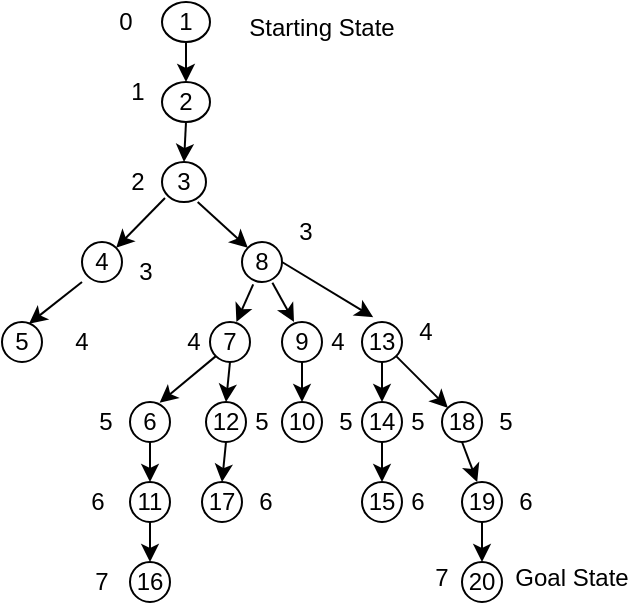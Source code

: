 <mxfile version="22.0.2" type="device">
  <diagram name="Page-1" id="5JpYW_ud_TiHGaiaPXuo">
    <mxGraphModel dx="339" dy="390" grid="1" gridSize="10" guides="1" tooltips="1" connect="1" arrows="1" fold="1" page="1" pageScale="1" pageWidth="827" pageHeight="1169" math="0" shadow="0">
      <root>
        <mxCell id="0" />
        <mxCell id="1" parent="0" />
        <mxCell id="TW_GT3nQe8upLBAacknT-38" value="2" style="ellipse;whiteSpace=wrap;html=1;" vertex="1" parent="1">
          <mxGeometry x="430" y="100" width="24" height="20" as="geometry" />
        </mxCell>
        <mxCell id="TW_GT3nQe8upLBAacknT-39" value="1" style="ellipse;whiteSpace=wrap;html=1;" vertex="1" parent="1">
          <mxGeometry x="430" y="60" width="24" height="20" as="geometry" />
        </mxCell>
        <mxCell id="TW_GT3nQe8upLBAacknT-40" value="" style="endArrow=classic;html=1;rounded=0;exitX=0.5;exitY=1;exitDx=0;exitDy=0;entryX=0.5;entryY=0;entryDx=0;entryDy=0;" edge="1" parent="1" source="TW_GT3nQe8upLBAacknT-39" target="TW_GT3nQe8upLBAacknT-38">
          <mxGeometry width="50" height="50" relative="1" as="geometry">
            <mxPoint x="420" y="170" as="sourcePoint" />
            <mxPoint x="470" y="120" as="targetPoint" />
          </mxGeometry>
        </mxCell>
        <mxCell id="TW_GT3nQe8upLBAacknT-41" value="3" style="ellipse;whiteSpace=wrap;html=1;" vertex="1" parent="1">
          <mxGeometry x="430" y="140" width="22" height="20" as="geometry" />
        </mxCell>
        <mxCell id="TW_GT3nQe8upLBAacknT-42" value="" style="endArrow=classic;html=1;rounded=0;exitX=0.5;exitY=1;exitDx=0;exitDy=0;entryX=0.5;entryY=0;entryDx=0;entryDy=0;" edge="1" parent="1" source="TW_GT3nQe8upLBAacknT-38" target="TW_GT3nQe8upLBAacknT-41">
          <mxGeometry width="50" height="50" relative="1" as="geometry">
            <mxPoint x="440" y="100" as="sourcePoint" />
            <mxPoint x="440" y="120" as="targetPoint" />
          </mxGeometry>
        </mxCell>
        <mxCell id="TW_GT3nQe8upLBAacknT-43" value="4" style="ellipse;whiteSpace=wrap;html=1;" vertex="1" parent="1">
          <mxGeometry x="390" y="180" width="20" height="20" as="geometry" />
        </mxCell>
        <mxCell id="TW_GT3nQe8upLBAacknT-44" value="5" style="ellipse;whiteSpace=wrap;html=1;" vertex="1" parent="1">
          <mxGeometry x="350" y="220" width="20" height="20" as="geometry" />
        </mxCell>
        <mxCell id="TW_GT3nQe8upLBAacknT-45" value="" style="endArrow=classic;html=1;rounded=0;exitX=0.068;exitY=0.9;exitDx=0;exitDy=0;entryX=1;entryY=0;entryDx=0;entryDy=0;exitPerimeter=0;" edge="1" parent="1" source="TW_GT3nQe8upLBAacknT-41" target="TW_GT3nQe8upLBAacknT-43">
          <mxGeometry width="50" height="50" relative="1" as="geometry">
            <mxPoint x="440" y="160" as="sourcePoint" />
            <mxPoint x="440" y="180" as="targetPoint" />
          </mxGeometry>
        </mxCell>
        <mxCell id="TW_GT3nQe8upLBAacknT-46" value="" style="endArrow=classic;html=1;rounded=0;entryX=0.675;entryY=0.043;entryDx=0;entryDy=0;entryPerimeter=0;" edge="1" parent="1" target="TW_GT3nQe8upLBAacknT-44">
          <mxGeometry width="50" height="50" relative="1" as="geometry">
            <mxPoint x="390" y="200" as="sourcePoint" />
            <mxPoint x="344" y="256" as="targetPoint" />
          </mxGeometry>
        </mxCell>
        <mxCell id="TW_GT3nQe8upLBAacknT-47" value="8" style="ellipse;whiteSpace=wrap;html=1;" vertex="1" parent="1">
          <mxGeometry x="470" y="180" width="20" height="20" as="geometry" />
        </mxCell>
        <mxCell id="TW_GT3nQe8upLBAacknT-48" value="" style="endArrow=classic;html=1;rounded=0;exitX=0.811;exitY=1;exitDx=0;exitDy=0;entryX=0;entryY=0;entryDx=0;entryDy=0;exitPerimeter=0;" edge="1" parent="1" source="TW_GT3nQe8upLBAacknT-41" target="TW_GT3nQe8upLBAacknT-47">
          <mxGeometry width="50" height="50" relative="1" as="geometry">
            <mxPoint x="423" y="216" as="sourcePoint" />
            <mxPoint x="354" y="256" as="targetPoint" />
          </mxGeometry>
        </mxCell>
        <mxCell id="TW_GT3nQe8upLBAacknT-49" value="13" style="ellipse;whiteSpace=wrap;html=1;" vertex="1" parent="1">
          <mxGeometry x="530" y="220" width="20" height="20" as="geometry" />
        </mxCell>
        <mxCell id="TW_GT3nQe8upLBAacknT-50" value="9" style="ellipse;whiteSpace=wrap;html=1;" vertex="1" parent="1">
          <mxGeometry x="490" y="220" width="20" height="20" as="geometry" />
        </mxCell>
        <mxCell id="TW_GT3nQe8upLBAacknT-51" value="7" style="ellipse;whiteSpace=wrap;html=1;" vertex="1" parent="1">
          <mxGeometry x="454" y="220" width="20" height="20" as="geometry" />
        </mxCell>
        <mxCell id="TW_GT3nQe8upLBAacknT-52" value="" style="endArrow=classic;html=1;rounded=0;exitX=0.811;exitY=1;exitDx=0;exitDy=0;entryX=0.28;entryY=-0.12;entryDx=0;entryDy=0;exitPerimeter=0;entryPerimeter=0;" edge="1" parent="1" target="TW_GT3nQe8upLBAacknT-49">
          <mxGeometry width="50" height="50" relative="1" as="geometry">
            <mxPoint x="490" y="190" as="sourcePoint" />
            <mxPoint x="515" y="213" as="targetPoint" />
          </mxGeometry>
        </mxCell>
        <mxCell id="TW_GT3nQe8upLBAacknT-53" value="" style="endArrow=classic;html=1;rounded=0;exitX=0.76;exitY=1.02;exitDx=0;exitDy=0;entryX=0.3;entryY=0;entryDx=0;entryDy=0;exitPerimeter=0;entryPerimeter=0;" edge="1" parent="1" source="TW_GT3nQe8upLBAacknT-47" target="TW_GT3nQe8upLBAacknT-50">
          <mxGeometry width="50" height="50" relative="1" as="geometry">
            <mxPoint x="500" y="200" as="sourcePoint" />
            <mxPoint x="546" y="228" as="targetPoint" />
          </mxGeometry>
        </mxCell>
        <mxCell id="TW_GT3nQe8upLBAacknT-54" value="" style="endArrow=classic;html=1;rounded=0;exitX=0.28;exitY=1.06;exitDx=0;exitDy=0;entryX=0.66;entryY=0;entryDx=0;entryDy=0;exitPerimeter=0;entryPerimeter=0;" edge="1" parent="1" source="TW_GT3nQe8upLBAacknT-47" target="TW_GT3nQe8upLBAacknT-51">
          <mxGeometry width="50" height="50" relative="1" as="geometry">
            <mxPoint x="495" y="210" as="sourcePoint" />
            <mxPoint x="506" y="230" as="targetPoint" />
          </mxGeometry>
        </mxCell>
        <mxCell id="TW_GT3nQe8upLBAacknT-55" value="6" style="ellipse;whiteSpace=wrap;html=1;" vertex="1" parent="1">
          <mxGeometry x="414" y="260" width="20" height="20" as="geometry" />
        </mxCell>
        <mxCell id="TW_GT3nQe8upLBAacknT-56" value="12" style="ellipse;whiteSpace=wrap;html=1;" vertex="1" parent="1">
          <mxGeometry x="452" y="260" width="20" height="20" as="geometry" />
        </mxCell>
        <mxCell id="TW_GT3nQe8upLBAacknT-57" value="" style="endArrow=classic;html=1;rounded=0;exitX=0;exitY=1;exitDx=0;exitDy=0;entryX=0.74;entryY=0.02;entryDx=0;entryDy=0;entryPerimeter=0;" edge="1" parent="1" source="TW_GT3nQe8upLBAacknT-51" target="TW_GT3nQe8upLBAacknT-55">
          <mxGeometry width="50" height="50" relative="1" as="geometry">
            <mxPoint x="486" y="211" as="sourcePoint" />
            <mxPoint x="477" y="230" as="targetPoint" />
          </mxGeometry>
        </mxCell>
        <mxCell id="TW_GT3nQe8upLBAacknT-58" value="" style="endArrow=classic;html=1;rounded=0;exitX=0.5;exitY=1;exitDx=0;exitDy=0;entryX=0.5;entryY=0;entryDx=0;entryDy=0;" edge="1" parent="1" source="TW_GT3nQe8upLBAacknT-51" target="TW_GT3nQe8upLBAacknT-56">
          <mxGeometry width="50" height="50" relative="1" as="geometry">
            <mxPoint x="496" y="221" as="sourcePoint" />
            <mxPoint x="487" y="240" as="targetPoint" />
          </mxGeometry>
        </mxCell>
        <mxCell id="TW_GT3nQe8upLBAacknT-59" value="10" style="ellipse;whiteSpace=wrap;html=1;" vertex="1" parent="1">
          <mxGeometry x="490" y="260" width="20" height="20" as="geometry" />
        </mxCell>
        <mxCell id="TW_GT3nQe8upLBAacknT-60" value="" style="endArrow=classic;html=1;rounded=0;exitX=0.5;exitY=1;exitDx=0;exitDy=0;entryX=0.5;entryY=0;entryDx=0;entryDy=0;" edge="1" parent="1" source="TW_GT3nQe8upLBAacknT-50" target="TW_GT3nQe8upLBAacknT-59">
          <mxGeometry width="50" height="50" relative="1" as="geometry">
            <mxPoint x="495" y="210" as="sourcePoint" />
            <mxPoint x="506" y="230" as="targetPoint" />
          </mxGeometry>
        </mxCell>
        <mxCell id="TW_GT3nQe8upLBAacknT-61" value="14" style="ellipse;whiteSpace=wrap;html=1;" vertex="1" parent="1">
          <mxGeometry x="530" y="260" width="20" height="20" as="geometry" />
        </mxCell>
        <mxCell id="TW_GT3nQe8upLBAacknT-62" value="18" style="ellipse;whiteSpace=wrap;html=1;" vertex="1" parent="1">
          <mxGeometry x="570" y="260" width="20" height="20" as="geometry" />
        </mxCell>
        <mxCell id="TW_GT3nQe8upLBAacknT-63" value="" style="endArrow=classic;html=1;rounded=0;exitX=0.5;exitY=1;exitDx=0;exitDy=0;entryX=0.5;entryY=0;entryDx=0;entryDy=0;" edge="1" parent="1" source="TW_GT3nQe8upLBAacknT-49" target="TW_GT3nQe8upLBAacknT-61">
          <mxGeometry width="50" height="50" relative="1" as="geometry">
            <mxPoint x="510" y="250" as="sourcePoint" />
            <mxPoint x="510" y="270" as="targetPoint" />
          </mxGeometry>
        </mxCell>
        <mxCell id="TW_GT3nQe8upLBAacknT-64" value="" style="endArrow=classic;html=1;rounded=0;exitX=1;exitY=1;exitDx=0;exitDy=0;entryX=0;entryY=0;entryDx=0;entryDy=0;" edge="1" parent="1" source="TW_GT3nQe8upLBAacknT-49" target="TW_GT3nQe8upLBAacknT-62">
          <mxGeometry width="50" height="50" relative="1" as="geometry">
            <mxPoint x="520" y="260" as="sourcePoint" />
            <mxPoint x="520" y="280" as="targetPoint" />
          </mxGeometry>
        </mxCell>
        <mxCell id="TW_GT3nQe8upLBAacknT-65" value="11" style="ellipse;whiteSpace=wrap;html=1;" vertex="1" parent="1">
          <mxGeometry x="414" y="300" width="20" height="20" as="geometry" />
        </mxCell>
        <mxCell id="TW_GT3nQe8upLBAacknT-66" value="" style="endArrow=classic;html=1;rounded=0;exitX=0.5;exitY=1;exitDx=0;exitDy=0;entryX=0.5;entryY=0;entryDx=0;entryDy=0;" edge="1" parent="1" source="TW_GT3nQe8upLBAacknT-55" target="TW_GT3nQe8upLBAacknT-65">
          <mxGeometry width="50" height="50" relative="1" as="geometry">
            <mxPoint x="467" y="247" as="sourcePoint" />
            <mxPoint x="439" y="270" as="targetPoint" />
          </mxGeometry>
        </mxCell>
        <mxCell id="TW_GT3nQe8upLBAacknT-67" value="17" style="ellipse;whiteSpace=wrap;html=1;" vertex="1" parent="1">
          <mxGeometry x="450" y="300" width="20" height="20" as="geometry" />
        </mxCell>
        <mxCell id="TW_GT3nQe8upLBAacknT-68" value="" style="endArrow=classic;html=1;rounded=0;exitX=0.5;exitY=1;exitDx=0;exitDy=0;entryX=0.5;entryY=0;entryDx=0;entryDy=0;" edge="1" parent="1" source="TW_GT3nQe8upLBAacknT-56" target="TW_GT3nQe8upLBAacknT-67">
          <mxGeometry width="50" height="50" relative="1" as="geometry">
            <mxPoint x="429" y="290" as="sourcePoint" />
            <mxPoint x="414" y="310" as="targetPoint" />
          </mxGeometry>
        </mxCell>
        <mxCell id="TW_GT3nQe8upLBAacknT-69" value="15" style="ellipse;whiteSpace=wrap;html=1;" vertex="1" parent="1">
          <mxGeometry x="530" y="300" width="20" height="20" as="geometry" />
        </mxCell>
        <mxCell id="TW_GT3nQe8upLBAacknT-70" value="" style="endArrow=classic;html=1;rounded=0;exitX=0.5;exitY=1;exitDx=0;exitDy=0;entryX=0.5;entryY=0;entryDx=0;entryDy=0;" edge="1" parent="1" source="TW_GT3nQe8upLBAacknT-61" target="TW_GT3nQe8upLBAacknT-69">
          <mxGeometry width="50" height="50" relative="1" as="geometry">
            <mxPoint x="472" y="290" as="sourcePoint" />
            <mxPoint x="470" y="310" as="targetPoint" />
          </mxGeometry>
        </mxCell>
        <mxCell id="TW_GT3nQe8upLBAacknT-71" value="19" style="ellipse;whiteSpace=wrap;html=1;" vertex="1" parent="1">
          <mxGeometry x="580" y="300" width="20" height="20" as="geometry" />
        </mxCell>
        <mxCell id="TW_GT3nQe8upLBAacknT-72" value="" style="endArrow=classic;html=1;rounded=0;exitX=0.5;exitY=1;exitDx=0;exitDy=0;entryX=0.38;entryY=0;entryDx=0;entryDy=0;entryPerimeter=0;" edge="1" parent="1" source="TW_GT3nQe8upLBAacknT-62" target="TW_GT3nQe8upLBAacknT-71">
          <mxGeometry width="50" height="50" relative="1" as="geometry">
            <mxPoint x="550" y="290" as="sourcePoint" />
            <mxPoint x="550" y="310" as="targetPoint" />
          </mxGeometry>
        </mxCell>
        <mxCell id="TW_GT3nQe8upLBAacknT-73" value="16" style="ellipse;whiteSpace=wrap;html=1;" vertex="1" parent="1">
          <mxGeometry x="414" y="340" width="20" height="20" as="geometry" />
        </mxCell>
        <mxCell id="TW_GT3nQe8upLBAacknT-74" value="" style="endArrow=classic;html=1;rounded=0;exitX=0.5;exitY=1;exitDx=0;exitDy=0;entryX=0.5;entryY=0;entryDx=0;entryDy=0;" edge="1" parent="1" source="TW_GT3nQe8upLBAacknT-65" target="TW_GT3nQe8upLBAacknT-73">
          <mxGeometry width="50" height="50" relative="1" as="geometry">
            <mxPoint x="434" y="290" as="sourcePoint" />
            <mxPoint x="434" y="310" as="targetPoint" />
          </mxGeometry>
        </mxCell>
        <mxCell id="TW_GT3nQe8upLBAacknT-75" value="20" style="ellipse;whiteSpace=wrap;html=1;" vertex="1" parent="1">
          <mxGeometry x="580" y="340" width="20" height="20" as="geometry" />
        </mxCell>
        <mxCell id="TW_GT3nQe8upLBAacknT-76" value="" style="endArrow=classic;html=1;rounded=0;exitX=0.5;exitY=1;exitDx=0;exitDy=0;entryX=0.5;entryY=0;entryDx=0;entryDy=0;" edge="1" parent="1" source="TW_GT3nQe8upLBAacknT-71" target="TW_GT3nQe8upLBAacknT-75">
          <mxGeometry width="50" height="50" relative="1" as="geometry">
            <mxPoint x="590" y="290" as="sourcePoint" />
            <mxPoint x="598" y="310" as="targetPoint" />
          </mxGeometry>
        </mxCell>
        <mxCell id="TW_GT3nQe8upLBAacknT-78" value="Goal State" style="text;html=1;strokeColor=none;fillColor=none;align=center;verticalAlign=middle;whiteSpace=wrap;rounded=0;" vertex="1" parent="1">
          <mxGeometry x="600" y="340" width="70" height="15" as="geometry" />
        </mxCell>
        <mxCell id="TW_GT3nQe8upLBAacknT-79" value="Starting State" style="text;html=1;strokeColor=none;fillColor=none;align=center;verticalAlign=middle;whiteSpace=wrap;rounded=0;" vertex="1" parent="1">
          <mxGeometry x="470" y="65" width="80" height="15" as="geometry" />
        </mxCell>
        <mxCell id="TW_GT3nQe8upLBAacknT-86" value="0" style="text;html=1;strokeColor=none;fillColor=none;align=center;verticalAlign=middle;whiteSpace=wrap;rounded=0;" vertex="1" parent="1">
          <mxGeometry x="400" y="65" width="24" height="10" as="geometry" />
        </mxCell>
        <mxCell id="TW_GT3nQe8upLBAacknT-87" value="4" style="text;html=1;strokeColor=none;fillColor=none;align=center;verticalAlign=middle;whiteSpace=wrap;rounded=0;" vertex="1" parent="1">
          <mxGeometry x="380" y="225" width="20" height="10" as="geometry" />
        </mxCell>
        <mxCell id="TW_GT3nQe8upLBAacknT-88" value="7" style="text;html=1;strokeColor=none;fillColor=none;align=center;verticalAlign=middle;whiteSpace=wrap;rounded=0;" vertex="1" parent="1">
          <mxGeometry x="390" y="345" width="20" height="10" as="geometry" />
        </mxCell>
        <mxCell id="TW_GT3nQe8upLBAacknT-89" value="1" style="text;html=1;strokeColor=none;fillColor=none;align=center;verticalAlign=middle;whiteSpace=wrap;rounded=0;" vertex="1" parent="1">
          <mxGeometry x="406" y="100" width="24" height="10" as="geometry" />
        </mxCell>
        <mxCell id="TW_GT3nQe8upLBAacknT-90" value="3" style="text;html=1;strokeColor=none;fillColor=none;align=center;verticalAlign=middle;whiteSpace=wrap;rounded=0;" vertex="1" parent="1">
          <mxGeometry x="410" y="190" width="24" height="10" as="geometry" />
        </mxCell>
        <mxCell id="TW_GT3nQe8upLBAacknT-91" value="2" style="text;html=1;strokeColor=none;fillColor=none;align=center;verticalAlign=middle;whiteSpace=wrap;rounded=0;" vertex="1" parent="1">
          <mxGeometry x="406" y="145" width="24" height="10" as="geometry" />
        </mxCell>
        <mxCell id="TW_GT3nQe8upLBAacknT-92" value="3" style="text;html=1;strokeColor=none;fillColor=none;align=center;verticalAlign=middle;whiteSpace=wrap;rounded=0;" vertex="1" parent="1">
          <mxGeometry x="490" y="170" width="24" height="10" as="geometry" />
        </mxCell>
        <mxCell id="TW_GT3nQe8upLBAacknT-93" value="4" style="text;html=1;strokeColor=none;fillColor=none;align=center;verticalAlign=middle;whiteSpace=wrap;rounded=0;" vertex="1" parent="1">
          <mxGeometry x="506" y="225" width="24" height="10" as="geometry" />
        </mxCell>
        <mxCell id="TW_GT3nQe8upLBAacknT-94" value="4" style="text;html=1;strokeColor=none;fillColor=none;align=center;verticalAlign=middle;whiteSpace=wrap;rounded=0;" vertex="1" parent="1">
          <mxGeometry x="550" y="220" width="24" height="10" as="geometry" />
        </mxCell>
        <mxCell id="TW_GT3nQe8upLBAacknT-95" value="4" style="text;html=1;strokeColor=none;fillColor=none;align=center;verticalAlign=middle;whiteSpace=wrap;rounded=0;" vertex="1" parent="1">
          <mxGeometry x="434" y="225" width="24" height="10" as="geometry" />
        </mxCell>
        <mxCell id="TW_GT3nQe8upLBAacknT-96" value="5" style="text;html=1;strokeColor=none;fillColor=none;align=center;verticalAlign=middle;whiteSpace=wrap;rounded=0;" vertex="1" parent="1">
          <mxGeometry x="590" y="265" width="24" height="10" as="geometry" />
        </mxCell>
        <mxCell id="TW_GT3nQe8upLBAacknT-97" value="5" style="text;html=1;strokeColor=none;fillColor=none;align=center;verticalAlign=middle;whiteSpace=wrap;rounded=0;" vertex="1" parent="1">
          <mxGeometry x="546" y="265" width="24" height="10" as="geometry" />
        </mxCell>
        <mxCell id="TW_GT3nQe8upLBAacknT-98" value="5" style="text;html=1;strokeColor=none;fillColor=none;align=center;verticalAlign=middle;whiteSpace=wrap;rounded=0;" vertex="1" parent="1">
          <mxGeometry x="510" y="265" width="24" height="10" as="geometry" />
        </mxCell>
        <mxCell id="TW_GT3nQe8upLBAacknT-99" value="5" style="text;html=1;strokeColor=none;fillColor=none;align=center;verticalAlign=middle;whiteSpace=wrap;rounded=0;" vertex="1" parent="1">
          <mxGeometry x="468" y="265" width="24" height="10" as="geometry" />
        </mxCell>
        <mxCell id="TW_GT3nQe8upLBAacknT-100" value="5" style="text;html=1;strokeColor=none;fillColor=none;align=center;verticalAlign=middle;whiteSpace=wrap;rounded=0;" vertex="1" parent="1">
          <mxGeometry x="390" y="265" width="24" height="10" as="geometry" />
        </mxCell>
        <mxCell id="TW_GT3nQe8upLBAacknT-101" value="6" style="text;html=1;strokeColor=none;fillColor=none;align=center;verticalAlign=middle;whiteSpace=wrap;rounded=0;" vertex="1" parent="1">
          <mxGeometry x="386" y="305" width="24" height="10" as="geometry" />
        </mxCell>
        <mxCell id="TW_GT3nQe8upLBAacknT-102" value="6" style="text;html=1;strokeColor=none;fillColor=none;align=center;verticalAlign=middle;whiteSpace=wrap;rounded=0;" vertex="1" parent="1">
          <mxGeometry x="546" y="305" width="24" height="10" as="geometry" />
        </mxCell>
        <mxCell id="TW_GT3nQe8upLBAacknT-103" value="6" style="text;html=1;strokeColor=none;fillColor=none;align=center;verticalAlign=middle;whiteSpace=wrap;rounded=0;" vertex="1" parent="1">
          <mxGeometry x="470" y="305" width="24" height="10" as="geometry" />
        </mxCell>
        <mxCell id="TW_GT3nQe8upLBAacknT-104" value="6" style="text;html=1;strokeColor=none;fillColor=none;align=center;verticalAlign=middle;whiteSpace=wrap;rounded=0;" vertex="1" parent="1">
          <mxGeometry x="600" y="305" width="24" height="10" as="geometry" />
        </mxCell>
        <mxCell id="TW_GT3nQe8upLBAacknT-105" value="7" style="text;html=1;strokeColor=none;fillColor=none;align=center;verticalAlign=middle;whiteSpace=wrap;rounded=0;" vertex="1" parent="1">
          <mxGeometry x="560" y="342.5" width="20" height="10" as="geometry" />
        </mxCell>
      </root>
    </mxGraphModel>
  </diagram>
</mxfile>
